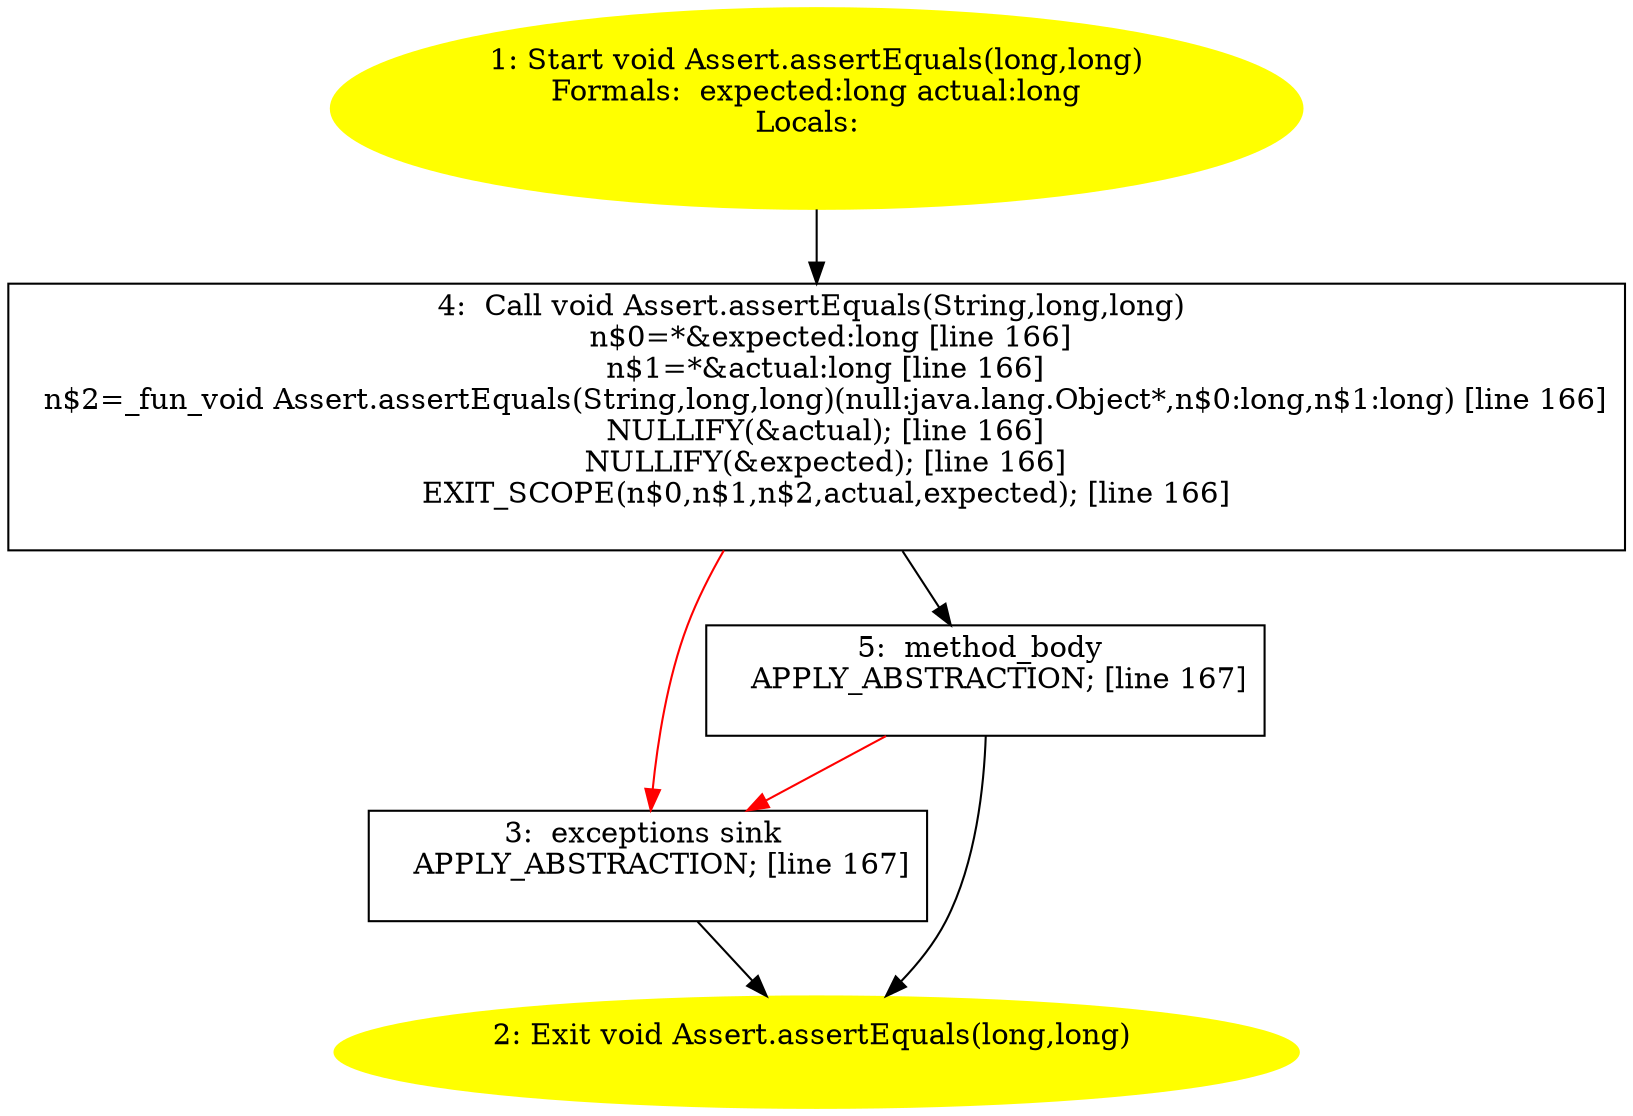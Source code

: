 /* @generated */
digraph cfg {
"junit.framework.Assert.assertEquals(long,long):void.2c0400973a06f4c70ae36c3a08da782e_1" [label="1: Start void Assert.assertEquals(long,long)\nFormals:  expected:long actual:long\nLocals:  \n  " color=yellow style=filled]
	

	 "junit.framework.Assert.assertEquals(long,long):void.2c0400973a06f4c70ae36c3a08da782e_1" -> "junit.framework.Assert.assertEquals(long,long):void.2c0400973a06f4c70ae36c3a08da782e_4" ;
"junit.framework.Assert.assertEquals(long,long):void.2c0400973a06f4c70ae36c3a08da782e_2" [label="2: Exit void Assert.assertEquals(long,long) \n  " color=yellow style=filled]
	

"junit.framework.Assert.assertEquals(long,long):void.2c0400973a06f4c70ae36c3a08da782e_3" [label="3:  exceptions sink \n   APPLY_ABSTRACTION; [line 167]\n " shape="box"]
	

	 "junit.framework.Assert.assertEquals(long,long):void.2c0400973a06f4c70ae36c3a08da782e_3" -> "junit.framework.Assert.assertEquals(long,long):void.2c0400973a06f4c70ae36c3a08da782e_2" ;
"junit.framework.Assert.assertEquals(long,long):void.2c0400973a06f4c70ae36c3a08da782e_4" [label="4:  Call void Assert.assertEquals(String,long,long) \n   n$0=*&expected:long [line 166]\n  n$1=*&actual:long [line 166]\n  n$2=_fun_void Assert.assertEquals(String,long,long)(null:java.lang.Object*,n$0:long,n$1:long) [line 166]\n  NULLIFY(&actual); [line 166]\n  NULLIFY(&expected); [line 166]\n  EXIT_SCOPE(n$0,n$1,n$2,actual,expected); [line 166]\n " shape="box"]
	

	 "junit.framework.Assert.assertEquals(long,long):void.2c0400973a06f4c70ae36c3a08da782e_4" -> "junit.framework.Assert.assertEquals(long,long):void.2c0400973a06f4c70ae36c3a08da782e_5" ;
	 "junit.framework.Assert.assertEquals(long,long):void.2c0400973a06f4c70ae36c3a08da782e_4" -> "junit.framework.Assert.assertEquals(long,long):void.2c0400973a06f4c70ae36c3a08da782e_3" [color="red" ];
"junit.framework.Assert.assertEquals(long,long):void.2c0400973a06f4c70ae36c3a08da782e_5" [label="5:  method_body \n   APPLY_ABSTRACTION; [line 167]\n " shape="box"]
	

	 "junit.framework.Assert.assertEquals(long,long):void.2c0400973a06f4c70ae36c3a08da782e_5" -> "junit.framework.Assert.assertEquals(long,long):void.2c0400973a06f4c70ae36c3a08da782e_2" ;
	 "junit.framework.Assert.assertEquals(long,long):void.2c0400973a06f4c70ae36c3a08da782e_5" -> "junit.framework.Assert.assertEquals(long,long):void.2c0400973a06f4c70ae36c3a08da782e_3" [color="red" ];
}

